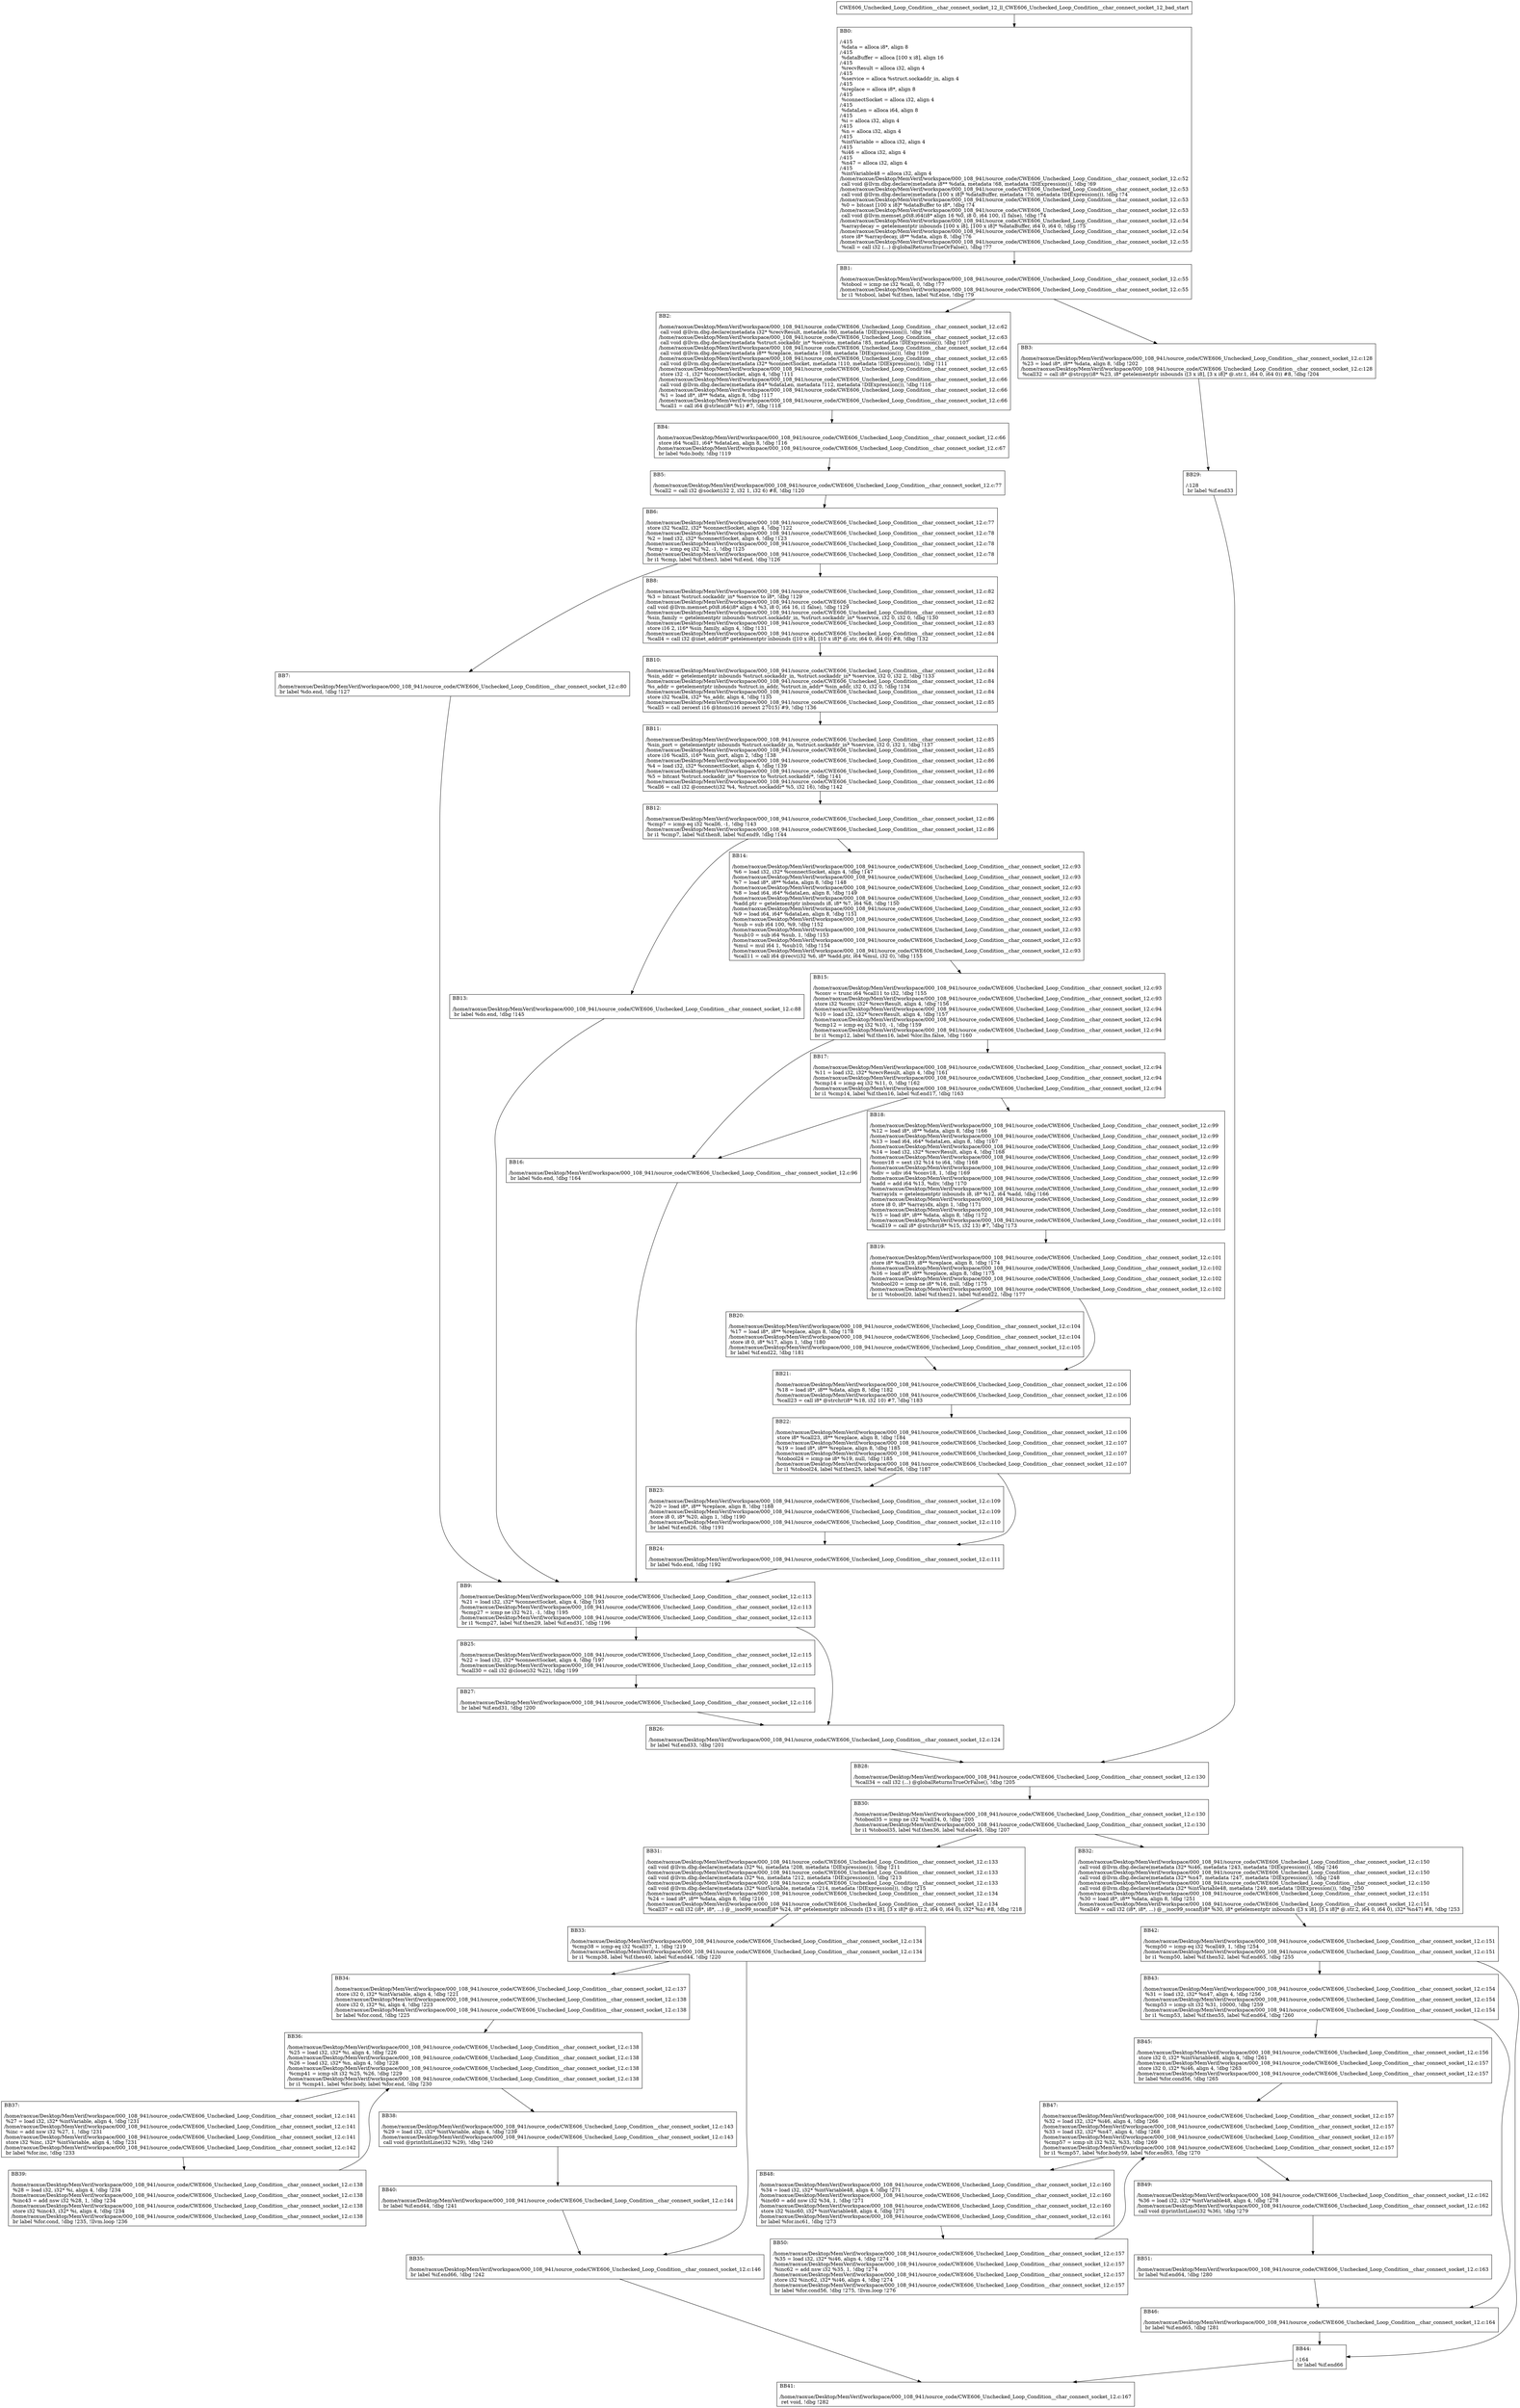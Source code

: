 digraph "CFG for'CWE606_Unchecked_Loop_Condition__char_connect_socket_12_ll_CWE606_Unchecked_Loop_Condition__char_connect_socket_12_bad' function" {
	BBCWE606_Unchecked_Loop_Condition__char_connect_socket_12_ll_CWE606_Unchecked_Loop_Condition__char_connect_socket_12_bad_start[shape=record,label="{CWE606_Unchecked_Loop_Condition__char_connect_socket_12_ll_CWE606_Unchecked_Loop_Condition__char_connect_socket_12_bad_start}"];
	BBCWE606_Unchecked_Loop_Condition__char_connect_socket_12_ll_CWE606_Unchecked_Loop_Condition__char_connect_socket_12_bad_start-> CWE606_Unchecked_Loop_Condition__char_connect_socket_12_ll_CWE606_Unchecked_Loop_Condition__char_connect_socket_12_badBB0;
	CWE606_Unchecked_Loop_Condition__char_connect_socket_12_ll_CWE606_Unchecked_Loop_Condition__char_connect_socket_12_badBB0 [shape=record, label="{BB0:\l\l/:415\l
  %data = alloca i8*, align 8\l
/:415\l
  %dataBuffer = alloca [100 x i8], align 16\l
/:415\l
  %recvResult = alloca i32, align 4\l
/:415\l
  %service = alloca %struct.sockaddr_in, align 4\l
/:415\l
  %replace = alloca i8*, align 8\l
/:415\l
  %connectSocket = alloca i32, align 4\l
/:415\l
  %dataLen = alloca i64, align 8\l
/:415\l
  %i = alloca i32, align 4\l
/:415\l
  %n = alloca i32, align 4\l
/:415\l
  %intVariable = alloca i32, align 4\l
/:415\l
  %i46 = alloca i32, align 4\l
/:415\l
  %n47 = alloca i32, align 4\l
/:415\l
  %intVariable48 = alloca i32, align 4\l
/home/raoxue/Desktop/MemVerif/workspace/000_108_941/source_code/CWE606_Unchecked_Loop_Condition__char_connect_socket_12.c:52\l
  call void @llvm.dbg.declare(metadata i8** %data, metadata !68, metadata !DIExpression()), !dbg !69\l
/home/raoxue/Desktop/MemVerif/workspace/000_108_941/source_code/CWE606_Unchecked_Loop_Condition__char_connect_socket_12.c:53\l
  call void @llvm.dbg.declare(metadata [100 x i8]* %dataBuffer, metadata !70, metadata !DIExpression()), !dbg !74\l
/home/raoxue/Desktop/MemVerif/workspace/000_108_941/source_code/CWE606_Unchecked_Loop_Condition__char_connect_socket_12.c:53\l
  %0 = bitcast [100 x i8]* %dataBuffer to i8*, !dbg !74\l
/home/raoxue/Desktop/MemVerif/workspace/000_108_941/source_code/CWE606_Unchecked_Loop_Condition__char_connect_socket_12.c:53\l
  call void @llvm.memset.p0i8.i64(i8* align 16 %0, i8 0, i64 100, i1 false), !dbg !74\l
/home/raoxue/Desktop/MemVerif/workspace/000_108_941/source_code/CWE606_Unchecked_Loop_Condition__char_connect_socket_12.c:54\l
  %arraydecay = getelementptr inbounds [100 x i8], [100 x i8]* %dataBuffer, i64 0, i64 0, !dbg !75\l
/home/raoxue/Desktop/MemVerif/workspace/000_108_941/source_code/CWE606_Unchecked_Loop_Condition__char_connect_socket_12.c:54\l
  store i8* %arraydecay, i8** %data, align 8, !dbg !76\l
/home/raoxue/Desktop/MemVerif/workspace/000_108_941/source_code/CWE606_Unchecked_Loop_Condition__char_connect_socket_12.c:55\l
  %call = call i32 (...) @globalReturnsTrueOrFalse(), !dbg !77\l
}"];
	CWE606_Unchecked_Loop_Condition__char_connect_socket_12_ll_CWE606_Unchecked_Loop_Condition__char_connect_socket_12_badBB0-> CWE606_Unchecked_Loop_Condition__char_connect_socket_12_ll_CWE606_Unchecked_Loop_Condition__char_connect_socket_12_badBB1;
	CWE606_Unchecked_Loop_Condition__char_connect_socket_12_ll_CWE606_Unchecked_Loop_Condition__char_connect_socket_12_badBB1 [shape=record, label="{BB1:\l\l/home/raoxue/Desktop/MemVerif/workspace/000_108_941/source_code/CWE606_Unchecked_Loop_Condition__char_connect_socket_12.c:55\l
  %tobool = icmp ne i32 %call, 0, !dbg !77\l
/home/raoxue/Desktop/MemVerif/workspace/000_108_941/source_code/CWE606_Unchecked_Loop_Condition__char_connect_socket_12.c:55\l
  br i1 %tobool, label %if.then, label %if.else, !dbg !79\l
}"];
	CWE606_Unchecked_Loop_Condition__char_connect_socket_12_ll_CWE606_Unchecked_Loop_Condition__char_connect_socket_12_badBB1-> CWE606_Unchecked_Loop_Condition__char_connect_socket_12_ll_CWE606_Unchecked_Loop_Condition__char_connect_socket_12_badBB2;
	CWE606_Unchecked_Loop_Condition__char_connect_socket_12_ll_CWE606_Unchecked_Loop_Condition__char_connect_socket_12_badBB1-> CWE606_Unchecked_Loop_Condition__char_connect_socket_12_ll_CWE606_Unchecked_Loop_Condition__char_connect_socket_12_badBB3;
	CWE606_Unchecked_Loop_Condition__char_connect_socket_12_ll_CWE606_Unchecked_Loop_Condition__char_connect_socket_12_badBB2 [shape=record, label="{BB2:\l\l/home/raoxue/Desktop/MemVerif/workspace/000_108_941/source_code/CWE606_Unchecked_Loop_Condition__char_connect_socket_12.c:62\l
  call void @llvm.dbg.declare(metadata i32* %recvResult, metadata !80, metadata !DIExpression()), !dbg !84\l
/home/raoxue/Desktop/MemVerif/workspace/000_108_941/source_code/CWE606_Unchecked_Loop_Condition__char_connect_socket_12.c:63\l
  call void @llvm.dbg.declare(metadata %struct.sockaddr_in* %service, metadata !85, metadata !DIExpression()), !dbg !107\l
/home/raoxue/Desktop/MemVerif/workspace/000_108_941/source_code/CWE606_Unchecked_Loop_Condition__char_connect_socket_12.c:64\l
  call void @llvm.dbg.declare(metadata i8** %replace, metadata !108, metadata !DIExpression()), !dbg !109\l
/home/raoxue/Desktop/MemVerif/workspace/000_108_941/source_code/CWE606_Unchecked_Loop_Condition__char_connect_socket_12.c:65\l
  call void @llvm.dbg.declare(metadata i32* %connectSocket, metadata !110, metadata !DIExpression()), !dbg !111\l
/home/raoxue/Desktop/MemVerif/workspace/000_108_941/source_code/CWE606_Unchecked_Loop_Condition__char_connect_socket_12.c:65\l
  store i32 -1, i32* %connectSocket, align 4, !dbg !111\l
/home/raoxue/Desktop/MemVerif/workspace/000_108_941/source_code/CWE606_Unchecked_Loop_Condition__char_connect_socket_12.c:66\l
  call void @llvm.dbg.declare(metadata i64* %dataLen, metadata !112, metadata !DIExpression()), !dbg !116\l
/home/raoxue/Desktop/MemVerif/workspace/000_108_941/source_code/CWE606_Unchecked_Loop_Condition__char_connect_socket_12.c:66\l
  %1 = load i8*, i8** %data, align 8, !dbg !117\l
/home/raoxue/Desktop/MemVerif/workspace/000_108_941/source_code/CWE606_Unchecked_Loop_Condition__char_connect_socket_12.c:66\l
  %call1 = call i64 @strlen(i8* %1) #7, !dbg !118\l
}"];
	CWE606_Unchecked_Loop_Condition__char_connect_socket_12_ll_CWE606_Unchecked_Loop_Condition__char_connect_socket_12_badBB2-> CWE606_Unchecked_Loop_Condition__char_connect_socket_12_ll_CWE606_Unchecked_Loop_Condition__char_connect_socket_12_badBB4;
	CWE606_Unchecked_Loop_Condition__char_connect_socket_12_ll_CWE606_Unchecked_Loop_Condition__char_connect_socket_12_badBB4 [shape=record, label="{BB4:\l\l/home/raoxue/Desktop/MemVerif/workspace/000_108_941/source_code/CWE606_Unchecked_Loop_Condition__char_connect_socket_12.c:66\l
  store i64 %call1, i64* %dataLen, align 8, !dbg !116\l
/home/raoxue/Desktop/MemVerif/workspace/000_108_941/source_code/CWE606_Unchecked_Loop_Condition__char_connect_socket_12.c:67\l
  br label %do.body, !dbg !119\l
}"];
	CWE606_Unchecked_Loop_Condition__char_connect_socket_12_ll_CWE606_Unchecked_Loop_Condition__char_connect_socket_12_badBB4-> CWE606_Unchecked_Loop_Condition__char_connect_socket_12_ll_CWE606_Unchecked_Loop_Condition__char_connect_socket_12_badBB5;
	CWE606_Unchecked_Loop_Condition__char_connect_socket_12_ll_CWE606_Unchecked_Loop_Condition__char_connect_socket_12_badBB5 [shape=record, label="{BB5:\l\l/home/raoxue/Desktop/MemVerif/workspace/000_108_941/source_code/CWE606_Unchecked_Loop_Condition__char_connect_socket_12.c:77\l
  %call2 = call i32 @socket(i32 2, i32 1, i32 6) #8, !dbg !120\l
}"];
	CWE606_Unchecked_Loop_Condition__char_connect_socket_12_ll_CWE606_Unchecked_Loop_Condition__char_connect_socket_12_badBB5-> CWE606_Unchecked_Loop_Condition__char_connect_socket_12_ll_CWE606_Unchecked_Loop_Condition__char_connect_socket_12_badBB6;
	CWE606_Unchecked_Loop_Condition__char_connect_socket_12_ll_CWE606_Unchecked_Loop_Condition__char_connect_socket_12_badBB6 [shape=record, label="{BB6:\l\l/home/raoxue/Desktop/MemVerif/workspace/000_108_941/source_code/CWE606_Unchecked_Loop_Condition__char_connect_socket_12.c:77\l
  store i32 %call2, i32* %connectSocket, align 4, !dbg !122\l
/home/raoxue/Desktop/MemVerif/workspace/000_108_941/source_code/CWE606_Unchecked_Loop_Condition__char_connect_socket_12.c:78\l
  %2 = load i32, i32* %connectSocket, align 4, !dbg !123\l
/home/raoxue/Desktop/MemVerif/workspace/000_108_941/source_code/CWE606_Unchecked_Loop_Condition__char_connect_socket_12.c:78\l
  %cmp = icmp eq i32 %2, -1, !dbg !125\l
/home/raoxue/Desktop/MemVerif/workspace/000_108_941/source_code/CWE606_Unchecked_Loop_Condition__char_connect_socket_12.c:78\l
  br i1 %cmp, label %if.then3, label %if.end, !dbg !126\l
}"];
	CWE606_Unchecked_Loop_Condition__char_connect_socket_12_ll_CWE606_Unchecked_Loop_Condition__char_connect_socket_12_badBB6-> CWE606_Unchecked_Loop_Condition__char_connect_socket_12_ll_CWE606_Unchecked_Loop_Condition__char_connect_socket_12_badBB7;
	CWE606_Unchecked_Loop_Condition__char_connect_socket_12_ll_CWE606_Unchecked_Loop_Condition__char_connect_socket_12_badBB6-> CWE606_Unchecked_Loop_Condition__char_connect_socket_12_ll_CWE606_Unchecked_Loop_Condition__char_connect_socket_12_badBB8;
	CWE606_Unchecked_Loop_Condition__char_connect_socket_12_ll_CWE606_Unchecked_Loop_Condition__char_connect_socket_12_badBB7 [shape=record, label="{BB7:\l\l/home/raoxue/Desktop/MemVerif/workspace/000_108_941/source_code/CWE606_Unchecked_Loop_Condition__char_connect_socket_12.c:80\l
  br label %do.end, !dbg !127\l
}"];
	CWE606_Unchecked_Loop_Condition__char_connect_socket_12_ll_CWE606_Unchecked_Loop_Condition__char_connect_socket_12_badBB7-> CWE606_Unchecked_Loop_Condition__char_connect_socket_12_ll_CWE606_Unchecked_Loop_Condition__char_connect_socket_12_badBB9;
	CWE606_Unchecked_Loop_Condition__char_connect_socket_12_ll_CWE606_Unchecked_Loop_Condition__char_connect_socket_12_badBB8 [shape=record, label="{BB8:\l\l/home/raoxue/Desktop/MemVerif/workspace/000_108_941/source_code/CWE606_Unchecked_Loop_Condition__char_connect_socket_12.c:82\l
  %3 = bitcast %struct.sockaddr_in* %service to i8*, !dbg !129\l
/home/raoxue/Desktop/MemVerif/workspace/000_108_941/source_code/CWE606_Unchecked_Loop_Condition__char_connect_socket_12.c:82\l
  call void @llvm.memset.p0i8.i64(i8* align 4 %3, i8 0, i64 16, i1 false), !dbg !129\l
/home/raoxue/Desktop/MemVerif/workspace/000_108_941/source_code/CWE606_Unchecked_Loop_Condition__char_connect_socket_12.c:83\l
  %sin_family = getelementptr inbounds %struct.sockaddr_in, %struct.sockaddr_in* %service, i32 0, i32 0, !dbg !130\l
/home/raoxue/Desktop/MemVerif/workspace/000_108_941/source_code/CWE606_Unchecked_Loop_Condition__char_connect_socket_12.c:83\l
  store i16 2, i16* %sin_family, align 4, !dbg !131\l
/home/raoxue/Desktop/MemVerif/workspace/000_108_941/source_code/CWE606_Unchecked_Loop_Condition__char_connect_socket_12.c:84\l
  %call4 = call i32 @inet_addr(i8* getelementptr inbounds ([10 x i8], [10 x i8]* @.str, i64 0, i64 0)) #8, !dbg !132\l
}"];
	CWE606_Unchecked_Loop_Condition__char_connect_socket_12_ll_CWE606_Unchecked_Loop_Condition__char_connect_socket_12_badBB8-> CWE606_Unchecked_Loop_Condition__char_connect_socket_12_ll_CWE606_Unchecked_Loop_Condition__char_connect_socket_12_badBB10;
	CWE606_Unchecked_Loop_Condition__char_connect_socket_12_ll_CWE606_Unchecked_Loop_Condition__char_connect_socket_12_badBB10 [shape=record, label="{BB10:\l\l/home/raoxue/Desktop/MemVerif/workspace/000_108_941/source_code/CWE606_Unchecked_Loop_Condition__char_connect_socket_12.c:84\l
  %sin_addr = getelementptr inbounds %struct.sockaddr_in, %struct.sockaddr_in* %service, i32 0, i32 2, !dbg !133\l
/home/raoxue/Desktop/MemVerif/workspace/000_108_941/source_code/CWE606_Unchecked_Loop_Condition__char_connect_socket_12.c:84\l
  %s_addr = getelementptr inbounds %struct.in_addr, %struct.in_addr* %sin_addr, i32 0, i32 0, !dbg !134\l
/home/raoxue/Desktop/MemVerif/workspace/000_108_941/source_code/CWE606_Unchecked_Loop_Condition__char_connect_socket_12.c:84\l
  store i32 %call4, i32* %s_addr, align 4, !dbg !135\l
/home/raoxue/Desktop/MemVerif/workspace/000_108_941/source_code/CWE606_Unchecked_Loop_Condition__char_connect_socket_12.c:85\l
  %call5 = call zeroext i16 @htons(i16 zeroext 27015) #9, !dbg !136\l
}"];
	CWE606_Unchecked_Loop_Condition__char_connect_socket_12_ll_CWE606_Unchecked_Loop_Condition__char_connect_socket_12_badBB10-> CWE606_Unchecked_Loop_Condition__char_connect_socket_12_ll_CWE606_Unchecked_Loop_Condition__char_connect_socket_12_badBB11;
	CWE606_Unchecked_Loop_Condition__char_connect_socket_12_ll_CWE606_Unchecked_Loop_Condition__char_connect_socket_12_badBB11 [shape=record, label="{BB11:\l\l/home/raoxue/Desktop/MemVerif/workspace/000_108_941/source_code/CWE606_Unchecked_Loop_Condition__char_connect_socket_12.c:85\l
  %sin_port = getelementptr inbounds %struct.sockaddr_in, %struct.sockaddr_in* %service, i32 0, i32 1, !dbg !137\l
/home/raoxue/Desktop/MemVerif/workspace/000_108_941/source_code/CWE606_Unchecked_Loop_Condition__char_connect_socket_12.c:85\l
  store i16 %call5, i16* %sin_port, align 2, !dbg !138\l
/home/raoxue/Desktop/MemVerif/workspace/000_108_941/source_code/CWE606_Unchecked_Loop_Condition__char_connect_socket_12.c:86\l
  %4 = load i32, i32* %connectSocket, align 4, !dbg !139\l
/home/raoxue/Desktop/MemVerif/workspace/000_108_941/source_code/CWE606_Unchecked_Loop_Condition__char_connect_socket_12.c:86\l
  %5 = bitcast %struct.sockaddr_in* %service to %struct.sockaddr*, !dbg !141\l
/home/raoxue/Desktop/MemVerif/workspace/000_108_941/source_code/CWE606_Unchecked_Loop_Condition__char_connect_socket_12.c:86\l
  %call6 = call i32 @connect(i32 %4, %struct.sockaddr* %5, i32 16), !dbg !142\l
}"];
	CWE606_Unchecked_Loop_Condition__char_connect_socket_12_ll_CWE606_Unchecked_Loop_Condition__char_connect_socket_12_badBB11-> CWE606_Unchecked_Loop_Condition__char_connect_socket_12_ll_CWE606_Unchecked_Loop_Condition__char_connect_socket_12_badBB12;
	CWE606_Unchecked_Loop_Condition__char_connect_socket_12_ll_CWE606_Unchecked_Loop_Condition__char_connect_socket_12_badBB12 [shape=record, label="{BB12:\l\l/home/raoxue/Desktop/MemVerif/workspace/000_108_941/source_code/CWE606_Unchecked_Loop_Condition__char_connect_socket_12.c:86\l
  %cmp7 = icmp eq i32 %call6, -1, !dbg !143\l
/home/raoxue/Desktop/MemVerif/workspace/000_108_941/source_code/CWE606_Unchecked_Loop_Condition__char_connect_socket_12.c:86\l
  br i1 %cmp7, label %if.then8, label %if.end9, !dbg !144\l
}"];
	CWE606_Unchecked_Loop_Condition__char_connect_socket_12_ll_CWE606_Unchecked_Loop_Condition__char_connect_socket_12_badBB12-> CWE606_Unchecked_Loop_Condition__char_connect_socket_12_ll_CWE606_Unchecked_Loop_Condition__char_connect_socket_12_badBB13;
	CWE606_Unchecked_Loop_Condition__char_connect_socket_12_ll_CWE606_Unchecked_Loop_Condition__char_connect_socket_12_badBB12-> CWE606_Unchecked_Loop_Condition__char_connect_socket_12_ll_CWE606_Unchecked_Loop_Condition__char_connect_socket_12_badBB14;
	CWE606_Unchecked_Loop_Condition__char_connect_socket_12_ll_CWE606_Unchecked_Loop_Condition__char_connect_socket_12_badBB13 [shape=record, label="{BB13:\l\l/home/raoxue/Desktop/MemVerif/workspace/000_108_941/source_code/CWE606_Unchecked_Loop_Condition__char_connect_socket_12.c:88\l
  br label %do.end, !dbg !145\l
}"];
	CWE606_Unchecked_Loop_Condition__char_connect_socket_12_ll_CWE606_Unchecked_Loop_Condition__char_connect_socket_12_badBB13-> CWE606_Unchecked_Loop_Condition__char_connect_socket_12_ll_CWE606_Unchecked_Loop_Condition__char_connect_socket_12_badBB9;
	CWE606_Unchecked_Loop_Condition__char_connect_socket_12_ll_CWE606_Unchecked_Loop_Condition__char_connect_socket_12_badBB14 [shape=record, label="{BB14:\l\l/home/raoxue/Desktop/MemVerif/workspace/000_108_941/source_code/CWE606_Unchecked_Loop_Condition__char_connect_socket_12.c:93\l
  %6 = load i32, i32* %connectSocket, align 4, !dbg !147\l
/home/raoxue/Desktop/MemVerif/workspace/000_108_941/source_code/CWE606_Unchecked_Loop_Condition__char_connect_socket_12.c:93\l
  %7 = load i8*, i8** %data, align 8, !dbg !148\l
/home/raoxue/Desktop/MemVerif/workspace/000_108_941/source_code/CWE606_Unchecked_Loop_Condition__char_connect_socket_12.c:93\l
  %8 = load i64, i64* %dataLen, align 8, !dbg !149\l
/home/raoxue/Desktop/MemVerif/workspace/000_108_941/source_code/CWE606_Unchecked_Loop_Condition__char_connect_socket_12.c:93\l
  %add.ptr = getelementptr inbounds i8, i8* %7, i64 %8, !dbg !150\l
/home/raoxue/Desktop/MemVerif/workspace/000_108_941/source_code/CWE606_Unchecked_Loop_Condition__char_connect_socket_12.c:93\l
  %9 = load i64, i64* %dataLen, align 8, !dbg !151\l
/home/raoxue/Desktop/MemVerif/workspace/000_108_941/source_code/CWE606_Unchecked_Loop_Condition__char_connect_socket_12.c:93\l
  %sub = sub i64 100, %9, !dbg !152\l
/home/raoxue/Desktop/MemVerif/workspace/000_108_941/source_code/CWE606_Unchecked_Loop_Condition__char_connect_socket_12.c:93\l
  %sub10 = sub i64 %sub, 1, !dbg !153\l
/home/raoxue/Desktop/MemVerif/workspace/000_108_941/source_code/CWE606_Unchecked_Loop_Condition__char_connect_socket_12.c:93\l
  %mul = mul i64 1, %sub10, !dbg !154\l
/home/raoxue/Desktop/MemVerif/workspace/000_108_941/source_code/CWE606_Unchecked_Loop_Condition__char_connect_socket_12.c:93\l
  %call11 = call i64 @recv(i32 %6, i8* %add.ptr, i64 %mul, i32 0), !dbg !155\l
}"];
	CWE606_Unchecked_Loop_Condition__char_connect_socket_12_ll_CWE606_Unchecked_Loop_Condition__char_connect_socket_12_badBB14-> CWE606_Unchecked_Loop_Condition__char_connect_socket_12_ll_CWE606_Unchecked_Loop_Condition__char_connect_socket_12_badBB15;
	CWE606_Unchecked_Loop_Condition__char_connect_socket_12_ll_CWE606_Unchecked_Loop_Condition__char_connect_socket_12_badBB15 [shape=record, label="{BB15:\l\l/home/raoxue/Desktop/MemVerif/workspace/000_108_941/source_code/CWE606_Unchecked_Loop_Condition__char_connect_socket_12.c:93\l
  %conv = trunc i64 %call11 to i32, !dbg !155\l
/home/raoxue/Desktop/MemVerif/workspace/000_108_941/source_code/CWE606_Unchecked_Loop_Condition__char_connect_socket_12.c:93\l
  store i32 %conv, i32* %recvResult, align 4, !dbg !156\l
/home/raoxue/Desktop/MemVerif/workspace/000_108_941/source_code/CWE606_Unchecked_Loop_Condition__char_connect_socket_12.c:94\l
  %10 = load i32, i32* %recvResult, align 4, !dbg !157\l
/home/raoxue/Desktop/MemVerif/workspace/000_108_941/source_code/CWE606_Unchecked_Loop_Condition__char_connect_socket_12.c:94\l
  %cmp12 = icmp eq i32 %10, -1, !dbg !159\l
/home/raoxue/Desktop/MemVerif/workspace/000_108_941/source_code/CWE606_Unchecked_Loop_Condition__char_connect_socket_12.c:94\l
  br i1 %cmp12, label %if.then16, label %lor.lhs.false, !dbg !160\l
}"];
	CWE606_Unchecked_Loop_Condition__char_connect_socket_12_ll_CWE606_Unchecked_Loop_Condition__char_connect_socket_12_badBB15-> CWE606_Unchecked_Loop_Condition__char_connect_socket_12_ll_CWE606_Unchecked_Loop_Condition__char_connect_socket_12_badBB16;
	CWE606_Unchecked_Loop_Condition__char_connect_socket_12_ll_CWE606_Unchecked_Loop_Condition__char_connect_socket_12_badBB15-> CWE606_Unchecked_Loop_Condition__char_connect_socket_12_ll_CWE606_Unchecked_Loop_Condition__char_connect_socket_12_badBB17;
	CWE606_Unchecked_Loop_Condition__char_connect_socket_12_ll_CWE606_Unchecked_Loop_Condition__char_connect_socket_12_badBB17 [shape=record, label="{BB17:\l\l/home/raoxue/Desktop/MemVerif/workspace/000_108_941/source_code/CWE606_Unchecked_Loop_Condition__char_connect_socket_12.c:94\l
  %11 = load i32, i32* %recvResult, align 4, !dbg !161\l
/home/raoxue/Desktop/MemVerif/workspace/000_108_941/source_code/CWE606_Unchecked_Loop_Condition__char_connect_socket_12.c:94\l
  %cmp14 = icmp eq i32 %11, 0, !dbg !162\l
/home/raoxue/Desktop/MemVerif/workspace/000_108_941/source_code/CWE606_Unchecked_Loop_Condition__char_connect_socket_12.c:94\l
  br i1 %cmp14, label %if.then16, label %if.end17, !dbg !163\l
}"];
	CWE606_Unchecked_Loop_Condition__char_connect_socket_12_ll_CWE606_Unchecked_Loop_Condition__char_connect_socket_12_badBB17-> CWE606_Unchecked_Loop_Condition__char_connect_socket_12_ll_CWE606_Unchecked_Loop_Condition__char_connect_socket_12_badBB16;
	CWE606_Unchecked_Loop_Condition__char_connect_socket_12_ll_CWE606_Unchecked_Loop_Condition__char_connect_socket_12_badBB17-> CWE606_Unchecked_Loop_Condition__char_connect_socket_12_ll_CWE606_Unchecked_Loop_Condition__char_connect_socket_12_badBB18;
	CWE606_Unchecked_Loop_Condition__char_connect_socket_12_ll_CWE606_Unchecked_Loop_Condition__char_connect_socket_12_badBB16 [shape=record, label="{BB16:\l\l/home/raoxue/Desktop/MemVerif/workspace/000_108_941/source_code/CWE606_Unchecked_Loop_Condition__char_connect_socket_12.c:96\l
  br label %do.end, !dbg !164\l
}"];
	CWE606_Unchecked_Loop_Condition__char_connect_socket_12_ll_CWE606_Unchecked_Loop_Condition__char_connect_socket_12_badBB16-> CWE606_Unchecked_Loop_Condition__char_connect_socket_12_ll_CWE606_Unchecked_Loop_Condition__char_connect_socket_12_badBB9;
	CWE606_Unchecked_Loop_Condition__char_connect_socket_12_ll_CWE606_Unchecked_Loop_Condition__char_connect_socket_12_badBB18 [shape=record, label="{BB18:\l\l/home/raoxue/Desktop/MemVerif/workspace/000_108_941/source_code/CWE606_Unchecked_Loop_Condition__char_connect_socket_12.c:99\l
  %12 = load i8*, i8** %data, align 8, !dbg !166\l
/home/raoxue/Desktop/MemVerif/workspace/000_108_941/source_code/CWE606_Unchecked_Loop_Condition__char_connect_socket_12.c:99\l
  %13 = load i64, i64* %dataLen, align 8, !dbg !167\l
/home/raoxue/Desktop/MemVerif/workspace/000_108_941/source_code/CWE606_Unchecked_Loop_Condition__char_connect_socket_12.c:99\l
  %14 = load i32, i32* %recvResult, align 4, !dbg !168\l
/home/raoxue/Desktop/MemVerif/workspace/000_108_941/source_code/CWE606_Unchecked_Loop_Condition__char_connect_socket_12.c:99\l
  %conv18 = sext i32 %14 to i64, !dbg !168\l
/home/raoxue/Desktop/MemVerif/workspace/000_108_941/source_code/CWE606_Unchecked_Loop_Condition__char_connect_socket_12.c:99\l
  %div = udiv i64 %conv18, 1, !dbg !169\l
/home/raoxue/Desktop/MemVerif/workspace/000_108_941/source_code/CWE606_Unchecked_Loop_Condition__char_connect_socket_12.c:99\l
  %add = add i64 %13, %div, !dbg !170\l
/home/raoxue/Desktop/MemVerif/workspace/000_108_941/source_code/CWE606_Unchecked_Loop_Condition__char_connect_socket_12.c:99\l
  %arrayidx = getelementptr inbounds i8, i8* %12, i64 %add, !dbg !166\l
/home/raoxue/Desktop/MemVerif/workspace/000_108_941/source_code/CWE606_Unchecked_Loop_Condition__char_connect_socket_12.c:99\l
  store i8 0, i8* %arrayidx, align 1, !dbg !171\l
/home/raoxue/Desktop/MemVerif/workspace/000_108_941/source_code/CWE606_Unchecked_Loop_Condition__char_connect_socket_12.c:101\l
  %15 = load i8*, i8** %data, align 8, !dbg !172\l
/home/raoxue/Desktop/MemVerif/workspace/000_108_941/source_code/CWE606_Unchecked_Loop_Condition__char_connect_socket_12.c:101\l
  %call19 = call i8* @strchr(i8* %15, i32 13) #7, !dbg !173\l
}"];
	CWE606_Unchecked_Loop_Condition__char_connect_socket_12_ll_CWE606_Unchecked_Loop_Condition__char_connect_socket_12_badBB18-> CWE606_Unchecked_Loop_Condition__char_connect_socket_12_ll_CWE606_Unchecked_Loop_Condition__char_connect_socket_12_badBB19;
	CWE606_Unchecked_Loop_Condition__char_connect_socket_12_ll_CWE606_Unchecked_Loop_Condition__char_connect_socket_12_badBB19 [shape=record, label="{BB19:\l\l/home/raoxue/Desktop/MemVerif/workspace/000_108_941/source_code/CWE606_Unchecked_Loop_Condition__char_connect_socket_12.c:101\l
  store i8* %call19, i8** %replace, align 8, !dbg !174\l
/home/raoxue/Desktop/MemVerif/workspace/000_108_941/source_code/CWE606_Unchecked_Loop_Condition__char_connect_socket_12.c:102\l
  %16 = load i8*, i8** %replace, align 8, !dbg !175\l
/home/raoxue/Desktop/MemVerif/workspace/000_108_941/source_code/CWE606_Unchecked_Loop_Condition__char_connect_socket_12.c:102\l
  %tobool20 = icmp ne i8* %16, null, !dbg !175\l
/home/raoxue/Desktop/MemVerif/workspace/000_108_941/source_code/CWE606_Unchecked_Loop_Condition__char_connect_socket_12.c:102\l
  br i1 %tobool20, label %if.then21, label %if.end22, !dbg !177\l
}"];
	CWE606_Unchecked_Loop_Condition__char_connect_socket_12_ll_CWE606_Unchecked_Loop_Condition__char_connect_socket_12_badBB19-> CWE606_Unchecked_Loop_Condition__char_connect_socket_12_ll_CWE606_Unchecked_Loop_Condition__char_connect_socket_12_badBB20;
	CWE606_Unchecked_Loop_Condition__char_connect_socket_12_ll_CWE606_Unchecked_Loop_Condition__char_connect_socket_12_badBB19-> CWE606_Unchecked_Loop_Condition__char_connect_socket_12_ll_CWE606_Unchecked_Loop_Condition__char_connect_socket_12_badBB21;
	CWE606_Unchecked_Loop_Condition__char_connect_socket_12_ll_CWE606_Unchecked_Loop_Condition__char_connect_socket_12_badBB20 [shape=record, label="{BB20:\l\l/home/raoxue/Desktop/MemVerif/workspace/000_108_941/source_code/CWE606_Unchecked_Loop_Condition__char_connect_socket_12.c:104\l
  %17 = load i8*, i8** %replace, align 8, !dbg !178\l
/home/raoxue/Desktop/MemVerif/workspace/000_108_941/source_code/CWE606_Unchecked_Loop_Condition__char_connect_socket_12.c:104\l
  store i8 0, i8* %17, align 1, !dbg !180\l
/home/raoxue/Desktop/MemVerif/workspace/000_108_941/source_code/CWE606_Unchecked_Loop_Condition__char_connect_socket_12.c:105\l
  br label %if.end22, !dbg !181\l
}"];
	CWE606_Unchecked_Loop_Condition__char_connect_socket_12_ll_CWE606_Unchecked_Loop_Condition__char_connect_socket_12_badBB20-> CWE606_Unchecked_Loop_Condition__char_connect_socket_12_ll_CWE606_Unchecked_Loop_Condition__char_connect_socket_12_badBB21;
	CWE606_Unchecked_Loop_Condition__char_connect_socket_12_ll_CWE606_Unchecked_Loop_Condition__char_connect_socket_12_badBB21 [shape=record, label="{BB21:\l\l/home/raoxue/Desktop/MemVerif/workspace/000_108_941/source_code/CWE606_Unchecked_Loop_Condition__char_connect_socket_12.c:106\l
  %18 = load i8*, i8** %data, align 8, !dbg !182\l
/home/raoxue/Desktop/MemVerif/workspace/000_108_941/source_code/CWE606_Unchecked_Loop_Condition__char_connect_socket_12.c:106\l
  %call23 = call i8* @strchr(i8* %18, i32 10) #7, !dbg !183\l
}"];
	CWE606_Unchecked_Loop_Condition__char_connect_socket_12_ll_CWE606_Unchecked_Loop_Condition__char_connect_socket_12_badBB21-> CWE606_Unchecked_Loop_Condition__char_connect_socket_12_ll_CWE606_Unchecked_Loop_Condition__char_connect_socket_12_badBB22;
	CWE606_Unchecked_Loop_Condition__char_connect_socket_12_ll_CWE606_Unchecked_Loop_Condition__char_connect_socket_12_badBB22 [shape=record, label="{BB22:\l\l/home/raoxue/Desktop/MemVerif/workspace/000_108_941/source_code/CWE606_Unchecked_Loop_Condition__char_connect_socket_12.c:106\l
  store i8* %call23, i8** %replace, align 8, !dbg !184\l
/home/raoxue/Desktop/MemVerif/workspace/000_108_941/source_code/CWE606_Unchecked_Loop_Condition__char_connect_socket_12.c:107\l
  %19 = load i8*, i8** %replace, align 8, !dbg !185\l
/home/raoxue/Desktop/MemVerif/workspace/000_108_941/source_code/CWE606_Unchecked_Loop_Condition__char_connect_socket_12.c:107\l
  %tobool24 = icmp ne i8* %19, null, !dbg !185\l
/home/raoxue/Desktop/MemVerif/workspace/000_108_941/source_code/CWE606_Unchecked_Loop_Condition__char_connect_socket_12.c:107\l
  br i1 %tobool24, label %if.then25, label %if.end26, !dbg !187\l
}"];
	CWE606_Unchecked_Loop_Condition__char_connect_socket_12_ll_CWE606_Unchecked_Loop_Condition__char_connect_socket_12_badBB22-> CWE606_Unchecked_Loop_Condition__char_connect_socket_12_ll_CWE606_Unchecked_Loop_Condition__char_connect_socket_12_badBB23;
	CWE606_Unchecked_Loop_Condition__char_connect_socket_12_ll_CWE606_Unchecked_Loop_Condition__char_connect_socket_12_badBB22-> CWE606_Unchecked_Loop_Condition__char_connect_socket_12_ll_CWE606_Unchecked_Loop_Condition__char_connect_socket_12_badBB24;
	CWE606_Unchecked_Loop_Condition__char_connect_socket_12_ll_CWE606_Unchecked_Loop_Condition__char_connect_socket_12_badBB23 [shape=record, label="{BB23:\l\l/home/raoxue/Desktop/MemVerif/workspace/000_108_941/source_code/CWE606_Unchecked_Loop_Condition__char_connect_socket_12.c:109\l
  %20 = load i8*, i8** %replace, align 8, !dbg !188\l
/home/raoxue/Desktop/MemVerif/workspace/000_108_941/source_code/CWE606_Unchecked_Loop_Condition__char_connect_socket_12.c:109\l
  store i8 0, i8* %20, align 1, !dbg !190\l
/home/raoxue/Desktop/MemVerif/workspace/000_108_941/source_code/CWE606_Unchecked_Loop_Condition__char_connect_socket_12.c:110\l
  br label %if.end26, !dbg !191\l
}"];
	CWE606_Unchecked_Loop_Condition__char_connect_socket_12_ll_CWE606_Unchecked_Loop_Condition__char_connect_socket_12_badBB23-> CWE606_Unchecked_Loop_Condition__char_connect_socket_12_ll_CWE606_Unchecked_Loop_Condition__char_connect_socket_12_badBB24;
	CWE606_Unchecked_Loop_Condition__char_connect_socket_12_ll_CWE606_Unchecked_Loop_Condition__char_connect_socket_12_badBB24 [shape=record, label="{BB24:\l\l/home/raoxue/Desktop/MemVerif/workspace/000_108_941/source_code/CWE606_Unchecked_Loop_Condition__char_connect_socket_12.c:111\l
  br label %do.end, !dbg !192\l
}"];
	CWE606_Unchecked_Loop_Condition__char_connect_socket_12_ll_CWE606_Unchecked_Loop_Condition__char_connect_socket_12_badBB24-> CWE606_Unchecked_Loop_Condition__char_connect_socket_12_ll_CWE606_Unchecked_Loop_Condition__char_connect_socket_12_badBB9;
	CWE606_Unchecked_Loop_Condition__char_connect_socket_12_ll_CWE606_Unchecked_Loop_Condition__char_connect_socket_12_badBB9 [shape=record, label="{BB9:\l\l/home/raoxue/Desktop/MemVerif/workspace/000_108_941/source_code/CWE606_Unchecked_Loop_Condition__char_connect_socket_12.c:113\l
  %21 = load i32, i32* %connectSocket, align 4, !dbg !193\l
/home/raoxue/Desktop/MemVerif/workspace/000_108_941/source_code/CWE606_Unchecked_Loop_Condition__char_connect_socket_12.c:113\l
  %cmp27 = icmp ne i32 %21, -1, !dbg !195\l
/home/raoxue/Desktop/MemVerif/workspace/000_108_941/source_code/CWE606_Unchecked_Loop_Condition__char_connect_socket_12.c:113\l
  br i1 %cmp27, label %if.then29, label %if.end31, !dbg !196\l
}"];
	CWE606_Unchecked_Loop_Condition__char_connect_socket_12_ll_CWE606_Unchecked_Loop_Condition__char_connect_socket_12_badBB9-> CWE606_Unchecked_Loop_Condition__char_connect_socket_12_ll_CWE606_Unchecked_Loop_Condition__char_connect_socket_12_badBB25;
	CWE606_Unchecked_Loop_Condition__char_connect_socket_12_ll_CWE606_Unchecked_Loop_Condition__char_connect_socket_12_badBB9-> CWE606_Unchecked_Loop_Condition__char_connect_socket_12_ll_CWE606_Unchecked_Loop_Condition__char_connect_socket_12_badBB26;
	CWE606_Unchecked_Loop_Condition__char_connect_socket_12_ll_CWE606_Unchecked_Loop_Condition__char_connect_socket_12_badBB25 [shape=record, label="{BB25:\l\l/home/raoxue/Desktop/MemVerif/workspace/000_108_941/source_code/CWE606_Unchecked_Loop_Condition__char_connect_socket_12.c:115\l
  %22 = load i32, i32* %connectSocket, align 4, !dbg !197\l
/home/raoxue/Desktop/MemVerif/workspace/000_108_941/source_code/CWE606_Unchecked_Loop_Condition__char_connect_socket_12.c:115\l
  %call30 = call i32 @close(i32 %22), !dbg !199\l
}"];
	CWE606_Unchecked_Loop_Condition__char_connect_socket_12_ll_CWE606_Unchecked_Loop_Condition__char_connect_socket_12_badBB25-> CWE606_Unchecked_Loop_Condition__char_connect_socket_12_ll_CWE606_Unchecked_Loop_Condition__char_connect_socket_12_badBB27;
	CWE606_Unchecked_Loop_Condition__char_connect_socket_12_ll_CWE606_Unchecked_Loop_Condition__char_connect_socket_12_badBB27 [shape=record, label="{BB27:\l\l/home/raoxue/Desktop/MemVerif/workspace/000_108_941/source_code/CWE606_Unchecked_Loop_Condition__char_connect_socket_12.c:116\l
  br label %if.end31, !dbg !200\l
}"];
	CWE606_Unchecked_Loop_Condition__char_connect_socket_12_ll_CWE606_Unchecked_Loop_Condition__char_connect_socket_12_badBB27-> CWE606_Unchecked_Loop_Condition__char_connect_socket_12_ll_CWE606_Unchecked_Loop_Condition__char_connect_socket_12_badBB26;
	CWE606_Unchecked_Loop_Condition__char_connect_socket_12_ll_CWE606_Unchecked_Loop_Condition__char_connect_socket_12_badBB26 [shape=record, label="{BB26:\l\l/home/raoxue/Desktop/MemVerif/workspace/000_108_941/source_code/CWE606_Unchecked_Loop_Condition__char_connect_socket_12.c:124\l
  br label %if.end33, !dbg !201\l
}"];
	CWE606_Unchecked_Loop_Condition__char_connect_socket_12_ll_CWE606_Unchecked_Loop_Condition__char_connect_socket_12_badBB26-> CWE606_Unchecked_Loop_Condition__char_connect_socket_12_ll_CWE606_Unchecked_Loop_Condition__char_connect_socket_12_badBB28;
	CWE606_Unchecked_Loop_Condition__char_connect_socket_12_ll_CWE606_Unchecked_Loop_Condition__char_connect_socket_12_badBB3 [shape=record, label="{BB3:\l\l/home/raoxue/Desktop/MemVerif/workspace/000_108_941/source_code/CWE606_Unchecked_Loop_Condition__char_connect_socket_12.c:128\l
  %23 = load i8*, i8** %data, align 8, !dbg !202\l
/home/raoxue/Desktop/MemVerif/workspace/000_108_941/source_code/CWE606_Unchecked_Loop_Condition__char_connect_socket_12.c:128\l
  %call32 = call i8* @strcpy(i8* %23, i8* getelementptr inbounds ([3 x i8], [3 x i8]* @.str.1, i64 0, i64 0)) #8, !dbg !204\l
}"];
	CWE606_Unchecked_Loop_Condition__char_connect_socket_12_ll_CWE606_Unchecked_Loop_Condition__char_connect_socket_12_badBB3-> CWE606_Unchecked_Loop_Condition__char_connect_socket_12_ll_CWE606_Unchecked_Loop_Condition__char_connect_socket_12_badBB29;
	CWE606_Unchecked_Loop_Condition__char_connect_socket_12_ll_CWE606_Unchecked_Loop_Condition__char_connect_socket_12_badBB29 [shape=record, label="{BB29:\l\l/:128\l
  br label %if.end33\l
}"];
	CWE606_Unchecked_Loop_Condition__char_connect_socket_12_ll_CWE606_Unchecked_Loop_Condition__char_connect_socket_12_badBB29-> CWE606_Unchecked_Loop_Condition__char_connect_socket_12_ll_CWE606_Unchecked_Loop_Condition__char_connect_socket_12_badBB28;
	CWE606_Unchecked_Loop_Condition__char_connect_socket_12_ll_CWE606_Unchecked_Loop_Condition__char_connect_socket_12_badBB28 [shape=record, label="{BB28:\l\l/home/raoxue/Desktop/MemVerif/workspace/000_108_941/source_code/CWE606_Unchecked_Loop_Condition__char_connect_socket_12.c:130\l
  %call34 = call i32 (...) @globalReturnsTrueOrFalse(), !dbg !205\l
}"];
	CWE606_Unchecked_Loop_Condition__char_connect_socket_12_ll_CWE606_Unchecked_Loop_Condition__char_connect_socket_12_badBB28-> CWE606_Unchecked_Loop_Condition__char_connect_socket_12_ll_CWE606_Unchecked_Loop_Condition__char_connect_socket_12_badBB30;
	CWE606_Unchecked_Loop_Condition__char_connect_socket_12_ll_CWE606_Unchecked_Loop_Condition__char_connect_socket_12_badBB30 [shape=record, label="{BB30:\l\l/home/raoxue/Desktop/MemVerif/workspace/000_108_941/source_code/CWE606_Unchecked_Loop_Condition__char_connect_socket_12.c:130\l
  %tobool35 = icmp ne i32 %call34, 0, !dbg !205\l
/home/raoxue/Desktop/MemVerif/workspace/000_108_941/source_code/CWE606_Unchecked_Loop_Condition__char_connect_socket_12.c:130\l
  br i1 %tobool35, label %if.then36, label %if.else45, !dbg !207\l
}"];
	CWE606_Unchecked_Loop_Condition__char_connect_socket_12_ll_CWE606_Unchecked_Loop_Condition__char_connect_socket_12_badBB30-> CWE606_Unchecked_Loop_Condition__char_connect_socket_12_ll_CWE606_Unchecked_Loop_Condition__char_connect_socket_12_badBB31;
	CWE606_Unchecked_Loop_Condition__char_connect_socket_12_ll_CWE606_Unchecked_Loop_Condition__char_connect_socket_12_badBB30-> CWE606_Unchecked_Loop_Condition__char_connect_socket_12_ll_CWE606_Unchecked_Loop_Condition__char_connect_socket_12_badBB32;
	CWE606_Unchecked_Loop_Condition__char_connect_socket_12_ll_CWE606_Unchecked_Loop_Condition__char_connect_socket_12_badBB31 [shape=record, label="{BB31:\l\l/home/raoxue/Desktop/MemVerif/workspace/000_108_941/source_code/CWE606_Unchecked_Loop_Condition__char_connect_socket_12.c:133\l
  call void @llvm.dbg.declare(metadata i32* %i, metadata !208, metadata !DIExpression()), !dbg !211\l
/home/raoxue/Desktop/MemVerif/workspace/000_108_941/source_code/CWE606_Unchecked_Loop_Condition__char_connect_socket_12.c:133\l
  call void @llvm.dbg.declare(metadata i32* %n, metadata !212, metadata !DIExpression()), !dbg !213\l
/home/raoxue/Desktop/MemVerif/workspace/000_108_941/source_code/CWE606_Unchecked_Loop_Condition__char_connect_socket_12.c:133\l
  call void @llvm.dbg.declare(metadata i32* %intVariable, metadata !214, metadata !DIExpression()), !dbg !215\l
/home/raoxue/Desktop/MemVerif/workspace/000_108_941/source_code/CWE606_Unchecked_Loop_Condition__char_connect_socket_12.c:134\l
  %24 = load i8*, i8** %data, align 8, !dbg !216\l
/home/raoxue/Desktop/MemVerif/workspace/000_108_941/source_code/CWE606_Unchecked_Loop_Condition__char_connect_socket_12.c:134\l
  %call37 = call i32 (i8*, i8*, ...) @__isoc99_sscanf(i8* %24, i8* getelementptr inbounds ([3 x i8], [3 x i8]* @.str.2, i64 0, i64 0), i32* %n) #8, !dbg !218\l
}"];
	CWE606_Unchecked_Loop_Condition__char_connect_socket_12_ll_CWE606_Unchecked_Loop_Condition__char_connect_socket_12_badBB31-> CWE606_Unchecked_Loop_Condition__char_connect_socket_12_ll_CWE606_Unchecked_Loop_Condition__char_connect_socket_12_badBB33;
	CWE606_Unchecked_Loop_Condition__char_connect_socket_12_ll_CWE606_Unchecked_Loop_Condition__char_connect_socket_12_badBB33 [shape=record, label="{BB33:\l\l/home/raoxue/Desktop/MemVerif/workspace/000_108_941/source_code/CWE606_Unchecked_Loop_Condition__char_connect_socket_12.c:134\l
  %cmp38 = icmp eq i32 %call37, 1, !dbg !219\l
/home/raoxue/Desktop/MemVerif/workspace/000_108_941/source_code/CWE606_Unchecked_Loop_Condition__char_connect_socket_12.c:134\l
  br i1 %cmp38, label %if.then40, label %if.end44, !dbg !220\l
}"];
	CWE606_Unchecked_Loop_Condition__char_connect_socket_12_ll_CWE606_Unchecked_Loop_Condition__char_connect_socket_12_badBB33-> CWE606_Unchecked_Loop_Condition__char_connect_socket_12_ll_CWE606_Unchecked_Loop_Condition__char_connect_socket_12_badBB34;
	CWE606_Unchecked_Loop_Condition__char_connect_socket_12_ll_CWE606_Unchecked_Loop_Condition__char_connect_socket_12_badBB33-> CWE606_Unchecked_Loop_Condition__char_connect_socket_12_ll_CWE606_Unchecked_Loop_Condition__char_connect_socket_12_badBB35;
	CWE606_Unchecked_Loop_Condition__char_connect_socket_12_ll_CWE606_Unchecked_Loop_Condition__char_connect_socket_12_badBB34 [shape=record, label="{BB34:\l\l/home/raoxue/Desktop/MemVerif/workspace/000_108_941/source_code/CWE606_Unchecked_Loop_Condition__char_connect_socket_12.c:137\l
  store i32 0, i32* %intVariable, align 4, !dbg !221\l
/home/raoxue/Desktop/MemVerif/workspace/000_108_941/source_code/CWE606_Unchecked_Loop_Condition__char_connect_socket_12.c:138\l
  store i32 0, i32* %i, align 4, !dbg !223\l
/home/raoxue/Desktop/MemVerif/workspace/000_108_941/source_code/CWE606_Unchecked_Loop_Condition__char_connect_socket_12.c:138\l
  br label %for.cond, !dbg !225\l
}"];
	CWE606_Unchecked_Loop_Condition__char_connect_socket_12_ll_CWE606_Unchecked_Loop_Condition__char_connect_socket_12_badBB34-> CWE606_Unchecked_Loop_Condition__char_connect_socket_12_ll_CWE606_Unchecked_Loop_Condition__char_connect_socket_12_badBB36;
	CWE606_Unchecked_Loop_Condition__char_connect_socket_12_ll_CWE606_Unchecked_Loop_Condition__char_connect_socket_12_badBB36 [shape=record, label="{BB36:\l\l/home/raoxue/Desktop/MemVerif/workspace/000_108_941/source_code/CWE606_Unchecked_Loop_Condition__char_connect_socket_12.c:138\l
  %25 = load i32, i32* %i, align 4, !dbg !226\l
/home/raoxue/Desktop/MemVerif/workspace/000_108_941/source_code/CWE606_Unchecked_Loop_Condition__char_connect_socket_12.c:138\l
  %26 = load i32, i32* %n, align 4, !dbg !228\l
/home/raoxue/Desktop/MemVerif/workspace/000_108_941/source_code/CWE606_Unchecked_Loop_Condition__char_connect_socket_12.c:138\l
  %cmp41 = icmp slt i32 %25, %26, !dbg !229\l
/home/raoxue/Desktop/MemVerif/workspace/000_108_941/source_code/CWE606_Unchecked_Loop_Condition__char_connect_socket_12.c:138\l
  br i1 %cmp41, label %for.body, label %for.end, !dbg !230\l
}"];
	CWE606_Unchecked_Loop_Condition__char_connect_socket_12_ll_CWE606_Unchecked_Loop_Condition__char_connect_socket_12_badBB36-> CWE606_Unchecked_Loop_Condition__char_connect_socket_12_ll_CWE606_Unchecked_Loop_Condition__char_connect_socket_12_badBB37;
	CWE606_Unchecked_Loop_Condition__char_connect_socket_12_ll_CWE606_Unchecked_Loop_Condition__char_connect_socket_12_badBB36-> CWE606_Unchecked_Loop_Condition__char_connect_socket_12_ll_CWE606_Unchecked_Loop_Condition__char_connect_socket_12_badBB38;
	CWE606_Unchecked_Loop_Condition__char_connect_socket_12_ll_CWE606_Unchecked_Loop_Condition__char_connect_socket_12_badBB37 [shape=record, label="{BB37:\l\l/home/raoxue/Desktop/MemVerif/workspace/000_108_941/source_code/CWE606_Unchecked_Loop_Condition__char_connect_socket_12.c:141\l
  %27 = load i32, i32* %intVariable, align 4, !dbg !231\l
/home/raoxue/Desktop/MemVerif/workspace/000_108_941/source_code/CWE606_Unchecked_Loop_Condition__char_connect_socket_12.c:141\l
  %inc = add nsw i32 %27, 1, !dbg !231\l
/home/raoxue/Desktop/MemVerif/workspace/000_108_941/source_code/CWE606_Unchecked_Loop_Condition__char_connect_socket_12.c:141\l
  store i32 %inc, i32* %intVariable, align 4, !dbg !231\l
/home/raoxue/Desktop/MemVerif/workspace/000_108_941/source_code/CWE606_Unchecked_Loop_Condition__char_connect_socket_12.c:142\l
  br label %for.inc, !dbg !233\l
}"];
	CWE606_Unchecked_Loop_Condition__char_connect_socket_12_ll_CWE606_Unchecked_Loop_Condition__char_connect_socket_12_badBB37-> CWE606_Unchecked_Loop_Condition__char_connect_socket_12_ll_CWE606_Unchecked_Loop_Condition__char_connect_socket_12_badBB39;
	CWE606_Unchecked_Loop_Condition__char_connect_socket_12_ll_CWE606_Unchecked_Loop_Condition__char_connect_socket_12_badBB39 [shape=record, label="{BB39:\l\l/home/raoxue/Desktop/MemVerif/workspace/000_108_941/source_code/CWE606_Unchecked_Loop_Condition__char_connect_socket_12.c:138\l
  %28 = load i32, i32* %i, align 4, !dbg !234\l
/home/raoxue/Desktop/MemVerif/workspace/000_108_941/source_code/CWE606_Unchecked_Loop_Condition__char_connect_socket_12.c:138\l
  %inc43 = add nsw i32 %28, 1, !dbg !234\l
/home/raoxue/Desktop/MemVerif/workspace/000_108_941/source_code/CWE606_Unchecked_Loop_Condition__char_connect_socket_12.c:138\l
  store i32 %inc43, i32* %i, align 4, !dbg !234\l
/home/raoxue/Desktop/MemVerif/workspace/000_108_941/source_code/CWE606_Unchecked_Loop_Condition__char_connect_socket_12.c:138\l
  br label %for.cond, !dbg !235, !llvm.loop !236\l
}"];
	CWE606_Unchecked_Loop_Condition__char_connect_socket_12_ll_CWE606_Unchecked_Loop_Condition__char_connect_socket_12_badBB39-> CWE606_Unchecked_Loop_Condition__char_connect_socket_12_ll_CWE606_Unchecked_Loop_Condition__char_connect_socket_12_badBB36;
	CWE606_Unchecked_Loop_Condition__char_connect_socket_12_ll_CWE606_Unchecked_Loop_Condition__char_connect_socket_12_badBB38 [shape=record, label="{BB38:\l\l/home/raoxue/Desktop/MemVerif/workspace/000_108_941/source_code/CWE606_Unchecked_Loop_Condition__char_connect_socket_12.c:143\l
  %29 = load i32, i32* %intVariable, align 4, !dbg !239\l
/home/raoxue/Desktop/MemVerif/workspace/000_108_941/source_code/CWE606_Unchecked_Loop_Condition__char_connect_socket_12.c:143\l
  call void @printIntLine(i32 %29), !dbg !240\l
}"];
	CWE606_Unchecked_Loop_Condition__char_connect_socket_12_ll_CWE606_Unchecked_Loop_Condition__char_connect_socket_12_badBB38-> CWE606_Unchecked_Loop_Condition__char_connect_socket_12_ll_CWE606_Unchecked_Loop_Condition__char_connect_socket_12_badBB40;
	CWE606_Unchecked_Loop_Condition__char_connect_socket_12_ll_CWE606_Unchecked_Loop_Condition__char_connect_socket_12_badBB40 [shape=record, label="{BB40:\l\l/home/raoxue/Desktop/MemVerif/workspace/000_108_941/source_code/CWE606_Unchecked_Loop_Condition__char_connect_socket_12.c:144\l
  br label %if.end44, !dbg !241\l
}"];
	CWE606_Unchecked_Loop_Condition__char_connect_socket_12_ll_CWE606_Unchecked_Loop_Condition__char_connect_socket_12_badBB40-> CWE606_Unchecked_Loop_Condition__char_connect_socket_12_ll_CWE606_Unchecked_Loop_Condition__char_connect_socket_12_badBB35;
	CWE606_Unchecked_Loop_Condition__char_connect_socket_12_ll_CWE606_Unchecked_Loop_Condition__char_connect_socket_12_badBB35 [shape=record, label="{BB35:\l\l/home/raoxue/Desktop/MemVerif/workspace/000_108_941/source_code/CWE606_Unchecked_Loop_Condition__char_connect_socket_12.c:146\l
  br label %if.end66, !dbg !242\l
}"];
	CWE606_Unchecked_Loop_Condition__char_connect_socket_12_ll_CWE606_Unchecked_Loop_Condition__char_connect_socket_12_badBB35-> CWE606_Unchecked_Loop_Condition__char_connect_socket_12_ll_CWE606_Unchecked_Loop_Condition__char_connect_socket_12_badBB41;
	CWE606_Unchecked_Loop_Condition__char_connect_socket_12_ll_CWE606_Unchecked_Loop_Condition__char_connect_socket_12_badBB32 [shape=record, label="{BB32:\l\l/home/raoxue/Desktop/MemVerif/workspace/000_108_941/source_code/CWE606_Unchecked_Loop_Condition__char_connect_socket_12.c:150\l
  call void @llvm.dbg.declare(metadata i32* %i46, metadata !243, metadata !DIExpression()), !dbg !246\l
/home/raoxue/Desktop/MemVerif/workspace/000_108_941/source_code/CWE606_Unchecked_Loop_Condition__char_connect_socket_12.c:150\l
  call void @llvm.dbg.declare(metadata i32* %n47, metadata !247, metadata !DIExpression()), !dbg !248\l
/home/raoxue/Desktop/MemVerif/workspace/000_108_941/source_code/CWE606_Unchecked_Loop_Condition__char_connect_socket_12.c:150\l
  call void @llvm.dbg.declare(metadata i32* %intVariable48, metadata !249, metadata !DIExpression()), !dbg !250\l
/home/raoxue/Desktop/MemVerif/workspace/000_108_941/source_code/CWE606_Unchecked_Loop_Condition__char_connect_socket_12.c:151\l
  %30 = load i8*, i8** %data, align 8, !dbg !251\l
/home/raoxue/Desktop/MemVerif/workspace/000_108_941/source_code/CWE606_Unchecked_Loop_Condition__char_connect_socket_12.c:151\l
  %call49 = call i32 (i8*, i8*, ...) @__isoc99_sscanf(i8* %30, i8* getelementptr inbounds ([3 x i8], [3 x i8]* @.str.2, i64 0, i64 0), i32* %n47) #8, !dbg !253\l
}"];
	CWE606_Unchecked_Loop_Condition__char_connect_socket_12_ll_CWE606_Unchecked_Loop_Condition__char_connect_socket_12_badBB32-> CWE606_Unchecked_Loop_Condition__char_connect_socket_12_ll_CWE606_Unchecked_Loop_Condition__char_connect_socket_12_badBB42;
	CWE606_Unchecked_Loop_Condition__char_connect_socket_12_ll_CWE606_Unchecked_Loop_Condition__char_connect_socket_12_badBB42 [shape=record, label="{BB42:\l\l/home/raoxue/Desktop/MemVerif/workspace/000_108_941/source_code/CWE606_Unchecked_Loop_Condition__char_connect_socket_12.c:151\l
  %cmp50 = icmp eq i32 %call49, 1, !dbg !254\l
/home/raoxue/Desktop/MemVerif/workspace/000_108_941/source_code/CWE606_Unchecked_Loop_Condition__char_connect_socket_12.c:151\l
  br i1 %cmp50, label %if.then52, label %if.end65, !dbg !255\l
}"];
	CWE606_Unchecked_Loop_Condition__char_connect_socket_12_ll_CWE606_Unchecked_Loop_Condition__char_connect_socket_12_badBB42-> CWE606_Unchecked_Loop_Condition__char_connect_socket_12_ll_CWE606_Unchecked_Loop_Condition__char_connect_socket_12_badBB43;
	CWE606_Unchecked_Loop_Condition__char_connect_socket_12_ll_CWE606_Unchecked_Loop_Condition__char_connect_socket_12_badBB42-> CWE606_Unchecked_Loop_Condition__char_connect_socket_12_ll_CWE606_Unchecked_Loop_Condition__char_connect_socket_12_badBB44;
	CWE606_Unchecked_Loop_Condition__char_connect_socket_12_ll_CWE606_Unchecked_Loop_Condition__char_connect_socket_12_badBB43 [shape=record, label="{BB43:\l\l/home/raoxue/Desktop/MemVerif/workspace/000_108_941/source_code/CWE606_Unchecked_Loop_Condition__char_connect_socket_12.c:154\l
  %31 = load i32, i32* %n47, align 4, !dbg !256\l
/home/raoxue/Desktop/MemVerif/workspace/000_108_941/source_code/CWE606_Unchecked_Loop_Condition__char_connect_socket_12.c:154\l
  %cmp53 = icmp slt i32 %31, 10000, !dbg !259\l
/home/raoxue/Desktop/MemVerif/workspace/000_108_941/source_code/CWE606_Unchecked_Loop_Condition__char_connect_socket_12.c:154\l
  br i1 %cmp53, label %if.then55, label %if.end64, !dbg !260\l
}"];
	CWE606_Unchecked_Loop_Condition__char_connect_socket_12_ll_CWE606_Unchecked_Loop_Condition__char_connect_socket_12_badBB43-> CWE606_Unchecked_Loop_Condition__char_connect_socket_12_ll_CWE606_Unchecked_Loop_Condition__char_connect_socket_12_badBB45;
	CWE606_Unchecked_Loop_Condition__char_connect_socket_12_ll_CWE606_Unchecked_Loop_Condition__char_connect_socket_12_badBB43-> CWE606_Unchecked_Loop_Condition__char_connect_socket_12_ll_CWE606_Unchecked_Loop_Condition__char_connect_socket_12_badBB46;
	CWE606_Unchecked_Loop_Condition__char_connect_socket_12_ll_CWE606_Unchecked_Loop_Condition__char_connect_socket_12_badBB45 [shape=record, label="{BB45:\l\l/home/raoxue/Desktop/MemVerif/workspace/000_108_941/source_code/CWE606_Unchecked_Loop_Condition__char_connect_socket_12.c:156\l
  store i32 0, i32* %intVariable48, align 4, !dbg !261\l
/home/raoxue/Desktop/MemVerif/workspace/000_108_941/source_code/CWE606_Unchecked_Loop_Condition__char_connect_socket_12.c:157\l
  store i32 0, i32* %i46, align 4, !dbg !263\l
/home/raoxue/Desktop/MemVerif/workspace/000_108_941/source_code/CWE606_Unchecked_Loop_Condition__char_connect_socket_12.c:157\l
  br label %for.cond56, !dbg !265\l
}"];
	CWE606_Unchecked_Loop_Condition__char_connect_socket_12_ll_CWE606_Unchecked_Loop_Condition__char_connect_socket_12_badBB45-> CWE606_Unchecked_Loop_Condition__char_connect_socket_12_ll_CWE606_Unchecked_Loop_Condition__char_connect_socket_12_badBB47;
	CWE606_Unchecked_Loop_Condition__char_connect_socket_12_ll_CWE606_Unchecked_Loop_Condition__char_connect_socket_12_badBB47 [shape=record, label="{BB47:\l\l/home/raoxue/Desktop/MemVerif/workspace/000_108_941/source_code/CWE606_Unchecked_Loop_Condition__char_connect_socket_12.c:157\l
  %32 = load i32, i32* %i46, align 4, !dbg !266\l
/home/raoxue/Desktop/MemVerif/workspace/000_108_941/source_code/CWE606_Unchecked_Loop_Condition__char_connect_socket_12.c:157\l
  %33 = load i32, i32* %n47, align 4, !dbg !268\l
/home/raoxue/Desktop/MemVerif/workspace/000_108_941/source_code/CWE606_Unchecked_Loop_Condition__char_connect_socket_12.c:157\l
  %cmp57 = icmp slt i32 %32, %33, !dbg !269\l
/home/raoxue/Desktop/MemVerif/workspace/000_108_941/source_code/CWE606_Unchecked_Loop_Condition__char_connect_socket_12.c:157\l
  br i1 %cmp57, label %for.body59, label %for.end63, !dbg !270\l
}"];
	CWE606_Unchecked_Loop_Condition__char_connect_socket_12_ll_CWE606_Unchecked_Loop_Condition__char_connect_socket_12_badBB47-> CWE606_Unchecked_Loop_Condition__char_connect_socket_12_ll_CWE606_Unchecked_Loop_Condition__char_connect_socket_12_badBB48;
	CWE606_Unchecked_Loop_Condition__char_connect_socket_12_ll_CWE606_Unchecked_Loop_Condition__char_connect_socket_12_badBB47-> CWE606_Unchecked_Loop_Condition__char_connect_socket_12_ll_CWE606_Unchecked_Loop_Condition__char_connect_socket_12_badBB49;
	CWE606_Unchecked_Loop_Condition__char_connect_socket_12_ll_CWE606_Unchecked_Loop_Condition__char_connect_socket_12_badBB48 [shape=record, label="{BB48:\l\l/home/raoxue/Desktop/MemVerif/workspace/000_108_941/source_code/CWE606_Unchecked_Loop_Condition__char_connect_socket_12.c:160\l
  %34 = load i32, i32* %intVariable48, align 4, !dbg !271\l
/home/raoxue/Desktop/MemVerif/workspace/000_108_941/source_code/CWE606_Unchecked_Loop_Condition__char_connect_socket_12.c:160\l
  %inc60 = add nsw i32 %34, 1, !dbg !271\l
/home/raoxue/Desktop/MemVerif/workspace/000_108_941/source_code/CWE606_Unchecked_Loop_Condition__char_connect_socket_12.c:160\l
  store i32 %inc60, i32* %intVariable48, align 4, !dbg !271\l
/home/raoxue/Desktop/MemVerif/workspace/000_108_941/source_code/CWE606_Unchecked_Loop_Condition__char_connect_socket_12.c:161\l
  br label %for.inc61, !dbg !273\l
}"];
	CWE606_Unchecked_Loop_Condition__char_connect_socket_12_ll_CWE606_Unchecked_Loop_Condition__char_connect_socket_12_badBB48-> CWE606_Unchecked_Loop_Condition__char_connect_socket_12_ll_CWE606_Unchecked_Loop_Condition__char_connect_socket_12_badBB50;
	CWE606_Unchecked_Loop_Condition__char_connect_socket_12_ll_CWE606_Unchecked_Loop_Condition__char_connect_socket_12_badBB50 [shape=record, label="{BB50:\l\l/home/raoxue/Desktop/MemVerif/workspace/000_108_941/source_code/CWE606_Unchecked_Loop_Condition__char_connect_socket_12.c:157\l
  %35 = load i32, i32* %i46, align 4, !dbg !274\l
/home/raoxue/Desktop/MemVerif/workspace/000_108_941/source_code/CWE606_Unchecked_Loop_Condition__char_connect_socket_12.c:157\l
  %inc62 = add nsw i32 %35, 1, !dbg !274\l
/home/raoxue/Desktop/MemVerif/workspace/000_108_941/source_code/CWE606_Unchecked_Loop_Condition__char_connect_socket_12.c:157\l
  store i32 %inc62, i32* %i46, align 4, !dbg !274\l
/home/raoxue/Desktop/MemVerif/workspace/000_108_941/source_code/CWE606_Unchecked_Loop_Condition__char_connect_socket_12.c:157\l
  br label %for.cond56, !dbg !275, !llvm.loop !276\l
}"];
	CWE606_Unchecked_Loop_Condition__char_connect_socket_12_ll_CWE606_Unchecked_Loop_Condition__char_connect_socket_12_badBB50-> CWE606_Unchecked_Loop_Condition__char_connect_socket_12_ll_CWE606_Unchecked_Loop_Condition__char_connect_socket_12_badBB47;
	CWE606_Unchecked_Loop_Condition__char_connect_socket_12_ll_CWE606_Unchecked_Loop_Condition__char_connect_socket_12_badBB49 [shape=record, label="{BB49:\l\l/home/raoxue/Desktop/MemVerif/workspace/000_108_941/source_code/CWE606_Unchecked_Loop_Condition__char_connect_socket_12.c:162\l
  %36 = load i32, i32* %intVariable48, align 4, !dbg !278\l
/home/raoxue/Desktop/MemVerif/workspace/000_108_941/source_code/CWE606_Unchecked_Loop_Condition__char_connect_socket_12.c:162\l
  call void @printIntLine(i32 %36), !dbg !279\l
}"];
	CWE606_Unchecked_Loop_Condition__char_connect_socket_12_ll_CWE606_Unchecked_Loop_Condition__char_connect_socket_12_badBB49-> CWE606_Unchecked_Loop_Condition__char_connect_socket_12_ll_CWE606_Unchecked_Loop_Condition__char_connect_socket_12_badBB51;
	CWE606_Unchecked_Loop_Condition__char_connect_socket_12_ll_CWE606_Unchecked_Loop_Condition__char_connect_socket_12_badBB51 [shape=record, label="{BB51:\l\l/home/raoxue/Desktop/MemVerif/workspace/000_108_941/source_code/CWE606_Unchecked_Loop_Condition__char_connect_socket_12.c:163\l
  br label %if.end64, !dbg !280\l
}"];
	CWE606_Unchecked_Loop_Condition__char_connect_socket_12_ll_CWE606_Unchecked_Loop_Condition__char_connect_socket_12_badBB51-> CWE606_Unchecked_Loop_Condition__char_connect_socket_12_ll_CWE606_Unchecked_Loop_Condition__char_connect_socket_12_badBB46;
	CWE606_Unchecked_Loop_Condition__char_connect_socket_12_ll_CWE606_Unchecked_Loop_Condition__char_connect_socket_12_badBB46 [shape=record, label="{BB46:\l\l/home/raoxue/Desktop/MemVerif/workspace/000_108_941/source_code/CWE606_Unchecked_Loop_Condition__char_connect_socket_12.c:164\l
  br label %if.end65, !dbg !281\l
}"];
	CWE606_Unchecked_Loop_Condition__char_connect_socket_12_ll_CWE606_Unchecked_Loop_Condition__char_connect_socket_12_badBB46-> CWE606_Unchecked_Loop_Condition__char_connect_socket_12_ll_CWE606_Unchecked_Loop_Condition__char_connect_socket_12_badBB44;
	CWE606_Unchecked_Loop_Condition__char_connect_socket_12_ll_CWE606_Unchecked_Loop_Condition__char_connect_socket_12_badBB44 [shape=record, label="{BB44:\l\l/:164\l
  br label %if.end66\l
}"];
	CWE606_Unchecked_Loop_Condition__char_connect_socket_12_ll_CWE606_Unchecked_Loop_Condition__char_connect_socket_12_badBB44-> CWE606_Unchecked_Loop_Condition__char_connect_socket_12_ll_CWE606_Unchecked_Loop_Condition__char_connect_socket_12_badBB41;
	CWE606_Unchecked_Loop_Condition__char_connect_socket_12_ll_CWE606_Unchecked_Loop_Condition__char_connect_socket_12_badBB41 [shape=record, label="{BB41:\l\l/home/raoxue/Desktop/MemVerif/workspace/000_108_941/source_code/CWE606_Unchecked_Loop_Condition__char_connect_socket_12.c:167\l
  ret void, !dbg !282\l
}"];
}
